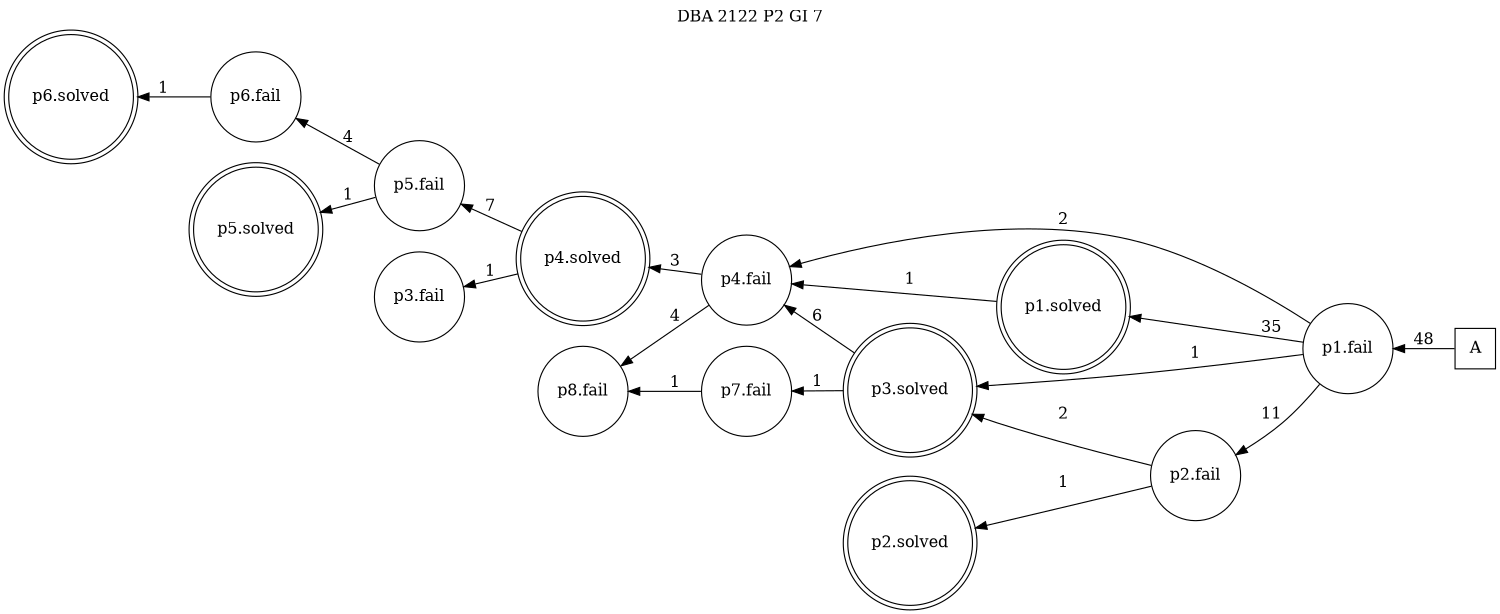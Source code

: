 digraph DBA_2122_P2_GI_7 {
labelloc="tl"
label= " DBA 2122 P2 GI 7 "
rankdir="RL";
graph [ size=" 10 , 10 !"]

"A" [shape="square" label="A"]
"p1.fail" [shape="circle" label="p1.fail"]
"p1.solved" [shape="doublecircle" label="p1.solved"]
"p2.fail" [shape="circle" label="p2.fail"]
"p2.solved" [shape="doublecircle" label="p2.solved"]
"p3.solved" [shape="doublecircle" label="p3.solved"]
"p4.fail" [shape="circle" label="p4.fail"]
"p4.solved" [shape="doublecircle" label="p4.solved"]
"p5.fail" [shape="circle" label="p5.fail"]
"p6.fail" [shape="circle" label="p6.fail"]
"p6.solved" [shape="doublecircle" label="p6.solved"]
"p5.solved" [shape="doublecircle" label="p5.solved"]
"p3.fail" [shape="circle" label="p3.fail"]
"p7.fail" [shape="circle" label="p7.fail"]
"p8.fail" [shape="circle" label="p8.fail"]
"A" -> "p1.fail" [ label=48]
"p1.fail" -> "p1.solved" [ label=35]
"p1.fail" -> "p2.fail" [ label=11]
"p1.fail" -> "p3.solved" [ label=1]
"p1.fail" -> "p4.fail" [ label=2]
"p1.solved" -> "p4.fail" [ label=1]
"p2.fail" -> "p2.solved" [ label=1]
"p2.fail" -> "p3.solved" [ label=2]
"p3.solved" -> "p4.fail" [ label=6]
"p3.solved" -> "p7.fail" [ label=1]
"p4.fail" -> "p4.solved" [ label=3]
"p4.fail" -> "p8.fail" [ label=4]
"p4.solved" -> "p5.fail" [ label=7]
"p4.solved" -> "p3.fail" [ label=1]
"p5.fail" -> "p6.fail" [ label=4]
"p5.fail" -> "p5.solved" [ label=1]
"p6.fail" -> "p6.solved" [ label=1]
"p7.fail" -> "p8.fail" [ label=1]
}
